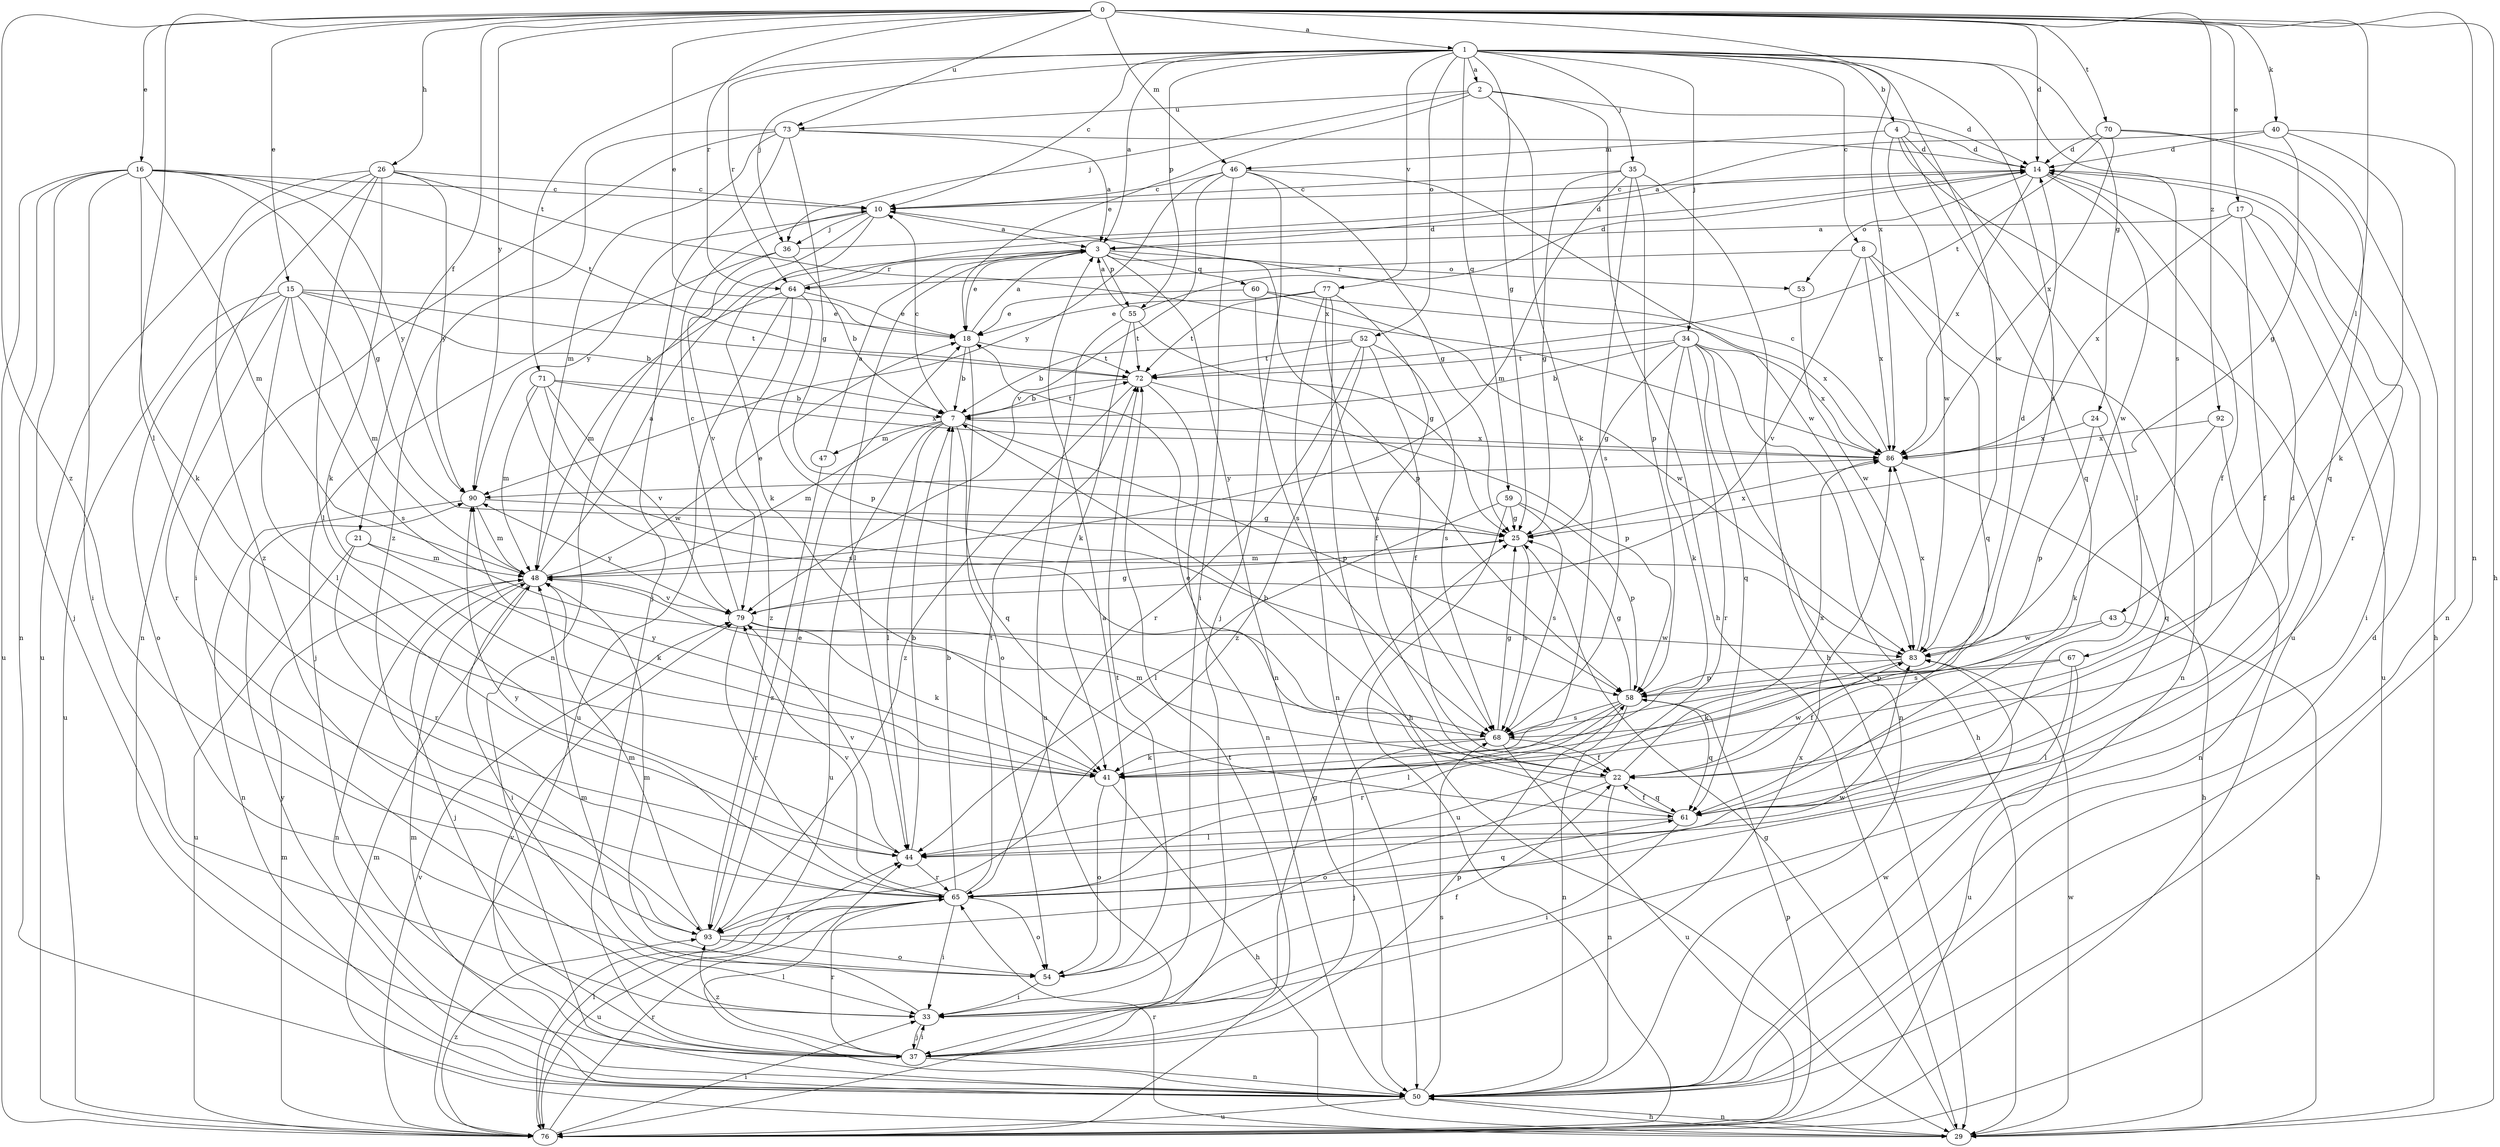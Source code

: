 strict digraph  {
0;
1;
2;
3;
4;
7;
8;
10;
14;
15;
16;
17;
18;
21;
22;
24;
25;
26;
29;
33;
34;
35;
36;
37;
40;
41;
43;
44;
46;
47;
48;
50;
52;
53;
54;
55;
58;
59;
60;
61;
64;
65;
67;
68;
70;
71;
72;
73;
76;
77;
79;
83;
86;
90;
92;
93;
0 -> 1  [label=a];
0 -> 14  [label=d];
0 -> 15  [label=e];
0 -> 16  [label=e];
0 -> 17  [label=e];
0 -> 18  [label=e];
0 -> 21  [label=f];
0 -> 26  [label=h];
0 -> 29  [label=h];
0 -> 40  [label=k];
0 -> 43  [label=l];
0 -> 44  [label=l];
0 -> 46  [label=m];
0 -> 50  [label=n];
0 -> 64  [label=r];
0 -> 70  [label=t];
0 -> 73  [label=u];
0 -> 86  [label=x];
0 -> 90  [label=y];
0 -> 92  [label=z];
0 -> 93  [label=z];
1 -> 2  [label=a];
1 -> 3  [label=a];
1 -> 4  [label=b];
1 -> 8  [label=c];
1 -> 10  [label=c];
1 -> 24  [label=g];
1 -> 25  [label=g];
1 -> 34  [label=j];
1 -> 35  [label=j];
1 -> 36  [label=j];
1 -> 52  [label=o];
1 -> 55  [label=p];
1 -> 59  [label=q];
1 -> 64  [label=r];
1 -> 67  [label=s];
1 -> 68  [label=s];
1 -> 71  [label=t];
1 -> 77  [label=v];
1 -> 83  [label=w];
2 -> 14  [label=d];
2 -> 18  [label=e];
2 -> 29  [label=h];
2 -> 36  [label=j];
2 -> 41  [label=k];
2 -> 73  [label=u];
3 -> 18  [label=e];
3 -> 44  [label=l];
3 -> 50  [label=n];
3 -> 53  [label=o];
3 -> 55  [label=p];
3 -> 58  [label=p];
3 -> 60  [label=q];
3 -> 64  [label=r];
4 -> 14  [label=d];
4 -> 44  [label=l];
4 -> 46  [label=m];
4 -> 61  [label=q];
4 -> 76  [label=u];
4 -> 83  [label=w];
7 -> 10  [label=c];
7 -> 44  [label=l];
7 -> 47  [label=m];
7 -> 48  [label=m];
7 -> 58  [label=p];
7 -> 61  [label=q];
7 -> 72  [label=t];
7 -> 76  [label=u];
7 -> 86  [label=x];
8 -> 50  [label=n];
8 -> 61  [label=q];
8 -> 64  [label=r];
8 -> 79  [label=v];
8 -> 86  [label=x];
10 -> 3  [label=a];
10 -> 36  [label=j];
10 -> 41  [label=k];
10 -> 50  [label=n];
10 -> 90  [label=y];
14 -> 10  [label=c];
14 -> 22  [label=f];
14 -> 53  [label=o];
14 -> 65  [label=r];
14 -> 83  [label=w];
14 -> 86  [label=x];
15 -> 7  [label=b];
15 -> 18  [label=e];
15 -> 44  [label=l];
15 -> 48  [label=m];
15 -> 54  [label=o];
15 -> 65  [label=r];
15 -> 68  [label=s];
15 -> 72  [label=t];
15 -> 76  [label=u];
16 -> 10  [label=c];
16 -> 25  [label=g];
16 -> 33  [label=i];
16 -> 37  [label=j];
16 -> 41  [label=k];
16 -> 48  [label=m];
16 -> 50  [label=n];
16 -> 72  [label=t];
16 -> 76  [label=u];
16 -> 90  [label=y];
17 -> 3  [label=a];
17 -> 22  [label=f];
17 -> 33  [label=i];
17 -> 76  [label=u];
17 -> 86  [label=x];
18 -> 3  [label=a];
18 -> 7  [label=b];
18 -> 54  [label=o];
18 -> 72  [label=t];
21 -> 41  [label=k];
21 -> 48  [label=m];
21 -> 65  [label=r];
21 -> 76  [label=u];
22 -> 7  [label=b];
22 -> 48  [label=m];
22 -> 50  [label=n];
22 -> 54  [label=o];
22 -> 61  [label=q];
22 -> 83  [label=w];
22 -> 86  [label=x];
24 -> 58  [label=p];
24 -> 61  [label=q];
24 -> 86  [label=x];
25 -> 48  [label=m];
25 -> 68  [label=s];
25 -> 86  [label=x];
26 -> 10  [label=c];
26 -> 41  [label=k];
26 -> 44  [label=l];
26 -> 50  [label=n];
26 -> 76  [label=u];
26 -> 86  [label=x];
26 -> 90  [label=y];
26 -> 93  [label=z];
29 -> 25  [label=g];
29 -> 48  [label=m];
29 -> 50  [label=n];
29 -> 65  [label=r];
29 -> 83  [label=w];
33 -> 22  [label=f];
33 -> 37  [label=j];
33 -> 48  [label=m];
34 -> 7  [label=b];
34 -> 25  [label=g];
34 -> 29  [label=h];
34 -> 41  [label=k];
34 -> 50  [label=n];
34 -> 61  [label=q];
34 -> 65  [label=r];
34 -> 72  [label=t];
34 -> 86  [label=x];
35 -> 10  [label=c];
35 -> 25  [label=g];
35 -> 29  [label=h];
35 -> 48  [label=m];
35 -> 58  [label=p];
35 -> 68  [label=s];
36 -> 7  [label=b];
36 -> 14  [label=d];
36 -> 37  [label=j];
36 -> 79  [label=v];
37 -> 25  [label=g];
37 -> 33  [label=i];
37 -> 50  [label=n];
37 -> 58  [label=p];
37 -> 65  [label=r];
37 -> 79  [label=v];
37 -> 86  [label=x];
37 -> 93  [label=z];
40 -> 3  [label=a];
40 -> 14  [label=d];
40 -> 25  [label=g];
40 -> 41  [label=k];
40 -> 50  [label=n];
41 -> 29  [label=h];
41 -> 54  [label=o];
41 -> 90  [label=y];
43 -> 29  [label=h];
43 -> 68  [label=s];
43 -> 83  [label=w];
44 -> 7  [label=b];
44 -> 65  [label=r];
44 -> 79  [label=v];
46 -> 10  [label=c];
46 -> 25  [label=g];
46 -> 33  [label=i];
46 -> 37  [label=j];
46 -> 79  [label=v];
46 -> 83  [label=w];
46 -> 90  [label=y];
47 -> 3  [label=a];
47 -> 93  [label=z];
48 -> 3  [label=a];
48 -> 18  [label=e];
48 -> 33  [label=i];
48 -> 37  [label=j];
48 -> 50  [label=n];
48 -> 79  [label=v];
50 -> 14  [label=d];
50 -> 29  [label=h];
50 -> 44  [label=l];
50 -> 48  [label=m];
50 -> 68  [label=s];
50 -> 76  [label=u];
50 -> 83  [label=w];
50 -> 90  [label=y];
52 -> 7  [label=b];
52 -> 22  [label=f];
52 -> 65  [label=r];
52 -> 68  [label=s];
52 -> 72  [label=t];
52 -> 93  [label=z];
53 -> 83  [label=w];
54 -> 3  [label=a];
54 -> 33  [label=i];
54 -> 48  [label=m];
54 -> 72  [label=t];
55 -> 3  [label=a];
55 -> 14  [label=d];
55 -> 25  [label=g];
55 -> 41  [label=k];
55 -> 72  [label=t];
55 -> 76  [label=u];
58 -> 25  [label=g];
58 -> 44  [label=l];
58 -> 50  [label=n];
58 -> 61  [label=q];
58 -> 65  [label=r];
58 -> 68  [label=s];
59 -> 25  [label=g];
59 -> 44  [label=l];
59 -> 58  [label=p];
59 -> 68  [label=s];
59 -> 76  [label=u];
60 -> 18  [label=e];
60 -> 68  [label=s];
60 -> 83  [label=w];
60 -> 86  [label=x];
61 -> 14  [label=d];
61 -> 18  [label=e];
61 -> 22  [label=f];
61 -> 33  [label=i];
61 -> 44  [label=l];
64 -> 14  [label=d];
64 -> 18  [label=e];
64 -> 48  [label=m];
64 -> 58  [label=p];
64 -> 76  [label=u];
64 -> 93  [label=z];
65 -> 7  [label=b];
65 -> 33  [label=i];
65 -> 54  [label=o];
65 -> 61  [label=q];
65 -> 72  [label=t];
65 -> 76  [label=u];
65 -> 79  [label=v];
65 -> 90  [label=y];
65 -> 93  [label=z];
67 -> 22  [label=f];
67 -> 44  [label=l];
67 -> 58  [label=p];
67 -> 76  [label=u];
68 -> 22  [label=f];
68 -> 25  [label=g];
68 -> 37  [label=j];
68 -> 41  [label=k];
68 -> 76  [label=u];
70 -> 14  [label=d];
70 -> 29  [label=h];
70 -> 61  [label=q];
70 -> 72  [label=t];
70 -> 86  [label=x];
71 -> 7  [label=b];
71 -> 48  [label=m];
71 -> 68  [label=s];
71 -> 79  [label=v];
71 -> 83  [label=w];
71 -> 86  [label=x];
72 -> 7  [label=b];
72 -> 50  [label=n];
72 -> 58  [label=p];
72 -> 93  [label=z];
73 -> 3  [label=a];
73 -> 14  [label=d];
73 -> 25  [label=g];
73 -> 33  [label=i];
73 -> 37  [label=j];
73 -> 48  [label=m];
73 -> 93  [label=z];
76 -> 33  [label=i];
76 -> 44  [label=l];
76 -> 48  [label=m];
76 -> 58  [label=p];
76 -> 65  [label=r];
76 -> 72  [label=t];
76 -> 79  [label=v];
76 -> 93  [label=z];
77 -> 18  [label=e];
77 -> 22  [label=f];
77 -> 29  [label=h];
77 -> 50  [label=n];
77 -> 68  [label=s];
77 -> 72  [label=t];
79 -> 10  [label=c];
79 -> 25  [label=g];
79 -> 41  [label=k];
79 -> 65  [label=r];
79 -> 83  [label=w];
79 -> 90  [label=y];
83 -> 14  [label=d];
83 -> 41  [label=k];
83 -> 58  [label=p];
83 -> 86  [label=x];
86 -> 10  [label=c];
86 -> 29  [label=h];
86 -> 90  [label=y];
90 -> 25  [label=g];
90 -> 48  [label=m];
90 -> 50  [label=n];
92 -> 41  [label=k];
92 -> 50  [label=n];
92 -> 86  [label=x];
93 -> 18  [label=e];
93 -> 48  [label=m];
93 -> 54  [label=o];
93 -> 83  [label=w];
}
